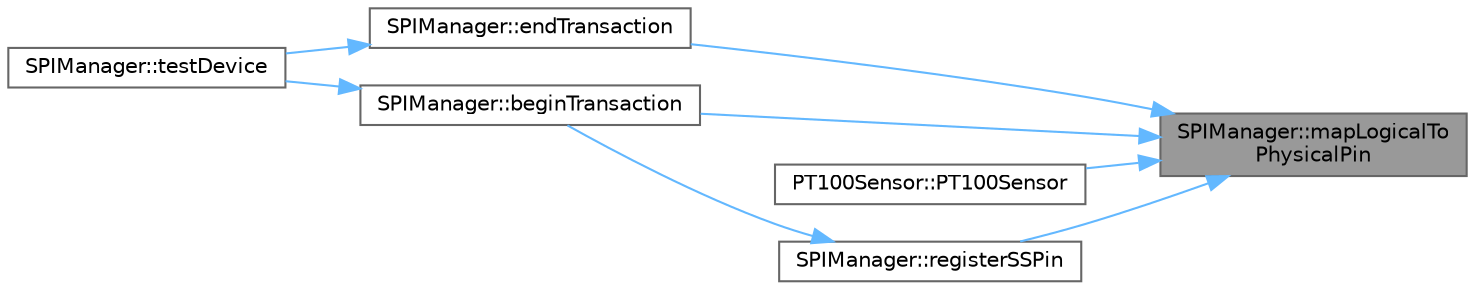 digraph "SPIManager::mapLogicalToPhysicalPin"
{
 // LATEX_PDF_SIZE
  bgcolor="transparent";
  edge [fontname=Helvetica,fontsize=10,labelfontname=Helvetica,labelfontsize=10];
  node [fontname=Helvetica,fontsize=10,shape=box,height=0.2,width=0.4];
  rankdir="RL";
  Node1 [id="Node000001",label="SPIManager::mapLogicalTo\lPhysicalPin",height=0.2,width=0.4,color="gray40", fillcolor="grey60", style="filled", fontcolor="black",tooltip="Map a logical SS pin index to a physical pin number."];
  Node1 -> Node2 [id="edge1_Node000001_Node000002",dir="back",color="steelblue1",style="solid",tooltip=" "];
  Node2 [id="Node000002",label="SPIManager::beginTransaction",height=0.2,width=0.4,color="grey40", fillcolor="white", style="filled",URL="$class_s_p_i_manager.html#abbd8aabd0eb4d1ed8e61a934675bf046",tooltip=" "];
  Node2 -> Node3 [id="edge2_Node000002_Node000003",dir="back",color="steelblue1",style="solid",tooltip=" "];
  Node3 [id="Node000003",label="SPIManager::testDevice",height=0.2,width=0.4,color="grey40", fillcolor="white", style="filled",URL="$class_s_p_i_manager.html#a045eb448c9195b462fcc68b97f74ffc9",tooltip=" "];
  Node1 -> Node4 [id="edge3_Node000001_Node000004",dir="back",color="steelblue1",style="solid",tooltip=" "];
  Node4 [id="Node000004",label="SPIManager::endTransaction",height=0.2,width=0.4,color="grey40", fillcolor="white", style="filled",URL="$class_s_p_i_manager.html#af508a7575919f62beb2d5380686dcc08",tooltip=" "];
  Node4 -> Node3 [id="edge4_Node000004_Node000003",dir="back",color="steelblue1",style="solid",tooltip=" "];
  Node1 -> Node5 [id="edge5_Node000001_Node000005",dir="back",color="steelblue1",style="solid",tooltip=" "];
  Node5 [id="Node000005",label="PT100Sensor::PT100Sensor",height=0.2,width=0.4,color="grey40", fillcolor="white", style="filled",URL="$class_p_t100_sensor.html#af7d48b04f2c31649bfc98383c4ae7a2e",tooltip="Constructor for PT100Sensor."];
  Node1 -> Node6 [id="edge6_Node000001_Node000006",dir="back",color="steelblue1",style="solid",tooltip=" "];
  Node6 [id="Node000006",label="SPIManager::registerSSPin",height=0.2,width=0.4,color="grey40", fillcolor="white", style="filled",URL="$class_s_p_i_manager.html#a6806bf5d471fde4d710eca4a398b2627",tooltip=" "];
  Node6 -> Node2 [id="edge7_Node000006_Node000002",dir="back",color="steelblue1",style="solid",tooltip=" "];
}
